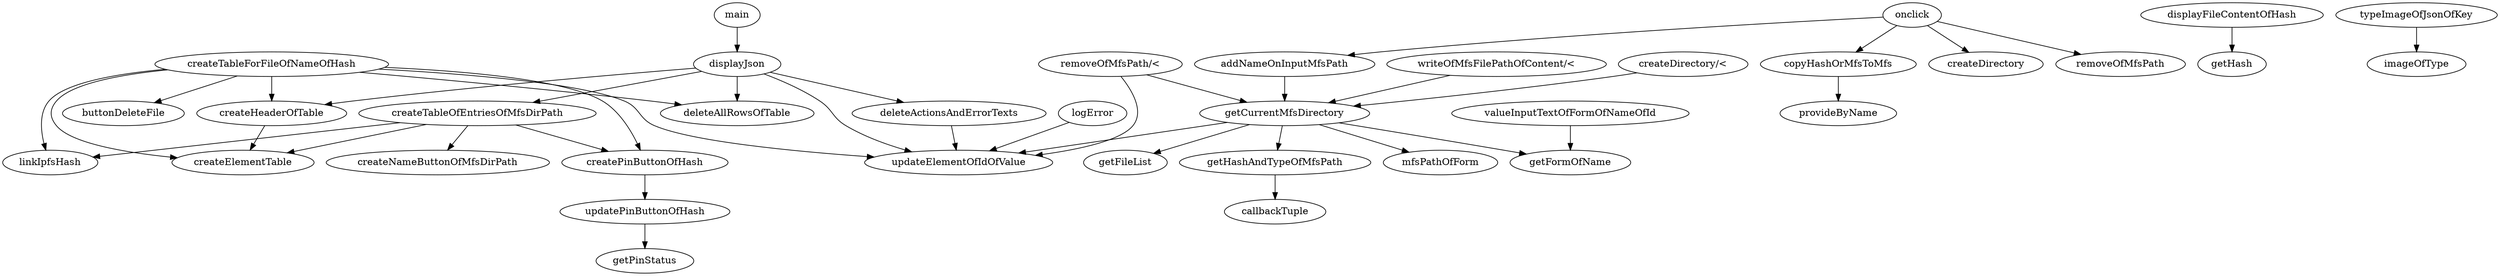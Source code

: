 digraph dgn {
"addNameOnInputMfsPath" -> "getCurrentMfsDirectory"
"copyHashOrMfsToMfs" -> "provideByName"
"createDirectory/<" -> "getCurrentMfsDirectory"
"createHeaderOfTable" -> "createElementTable"
"createPinButtonOfHash" -> "updatePinButtonOfHash"
"createTableForFileOfNameOfHash" -> "buttonDeleteFile"
"createTableForFileOfNameOfHash" -> "createElementTable"
"createTableForFileOfNameOfHash" -> "createHeaderOfTable"
"createTableForFileOfNameOfHash" -> "createPinButtonOfHash"
"createTableForFileOfNameOfHash" -> "deleteAllRowsOfTable"
"createTableForFileOfNameOfHash" -> "linkIpfsHash"
"createTableForFileOfNameOfHash" -> "updateElementOfIdOfValue"
"createTableOfEntriesOfMfsDirPath" -> "createElementTable"
"createTableOfEntriesOfMfsDirPath" -> "createNameButtonOfMfsDirPath"
"createTableOfEntriesOfMfsDirPath" -> "createPinButtonOfHash"
"createTableOfEntriesOfMfsDirPath" -> "linkIpfsHash"
"deleteActionsAndErrorTexts" -> "updateElementOfIdOfValue"
"displayFileContentOfHash" -> "getHash"
"displayJson" -> "createHeaderOfTable"
"displayJson" -> "createTableOfEntriesOfMfsDirPath"
"displayJson" -> "deleteActionsAndErrorTexts"
"displayJson" -> "deleteAllRowsOfTable"
"displayJson" -> "updateElementOfIdOfValue"
"getCurrentMfsDirectory" -> "getFileList"
"getCurrentMfsDirectory" -> "getFormOfName"
"getCurrentMfsDirectory" -> "getHashAndTypeOfMfsPath"
"getCurrentMfsDirectory" -> "mfsPathOfForm"
"getCurrentMfsDirectory" -> "updateElementOfIdOfValue"
"getHashAndTypeOfMfsPath" -> "callbackTuple"
"logError" -> "updateElementOfIdOfValue"
"main" -> "displayJson"
"onclick" -> "addNameOnInputMfsPath"
"onclick" -> "copyHashOrMfsToMfs"
"onclick" -> "createDirectory"
"onclick" -> "removeOfMfsPath"
"removeOfMfsPath/<" -> "getCurrentMfsDirectory"
"removeOfMfsPath/<" -> "updateElementOfIdOfValue"
"typeImageOfJsonOfKey" -> "imageOfType"
"updatePinButtonOfHash" -> "getPinStatus"
"valueInputTextOfFormOfNameOfId" -> "getFormOfName"
"writeOfMfsFilePathOfContent/<" -> "getCurrentMfsDirectory"
}
